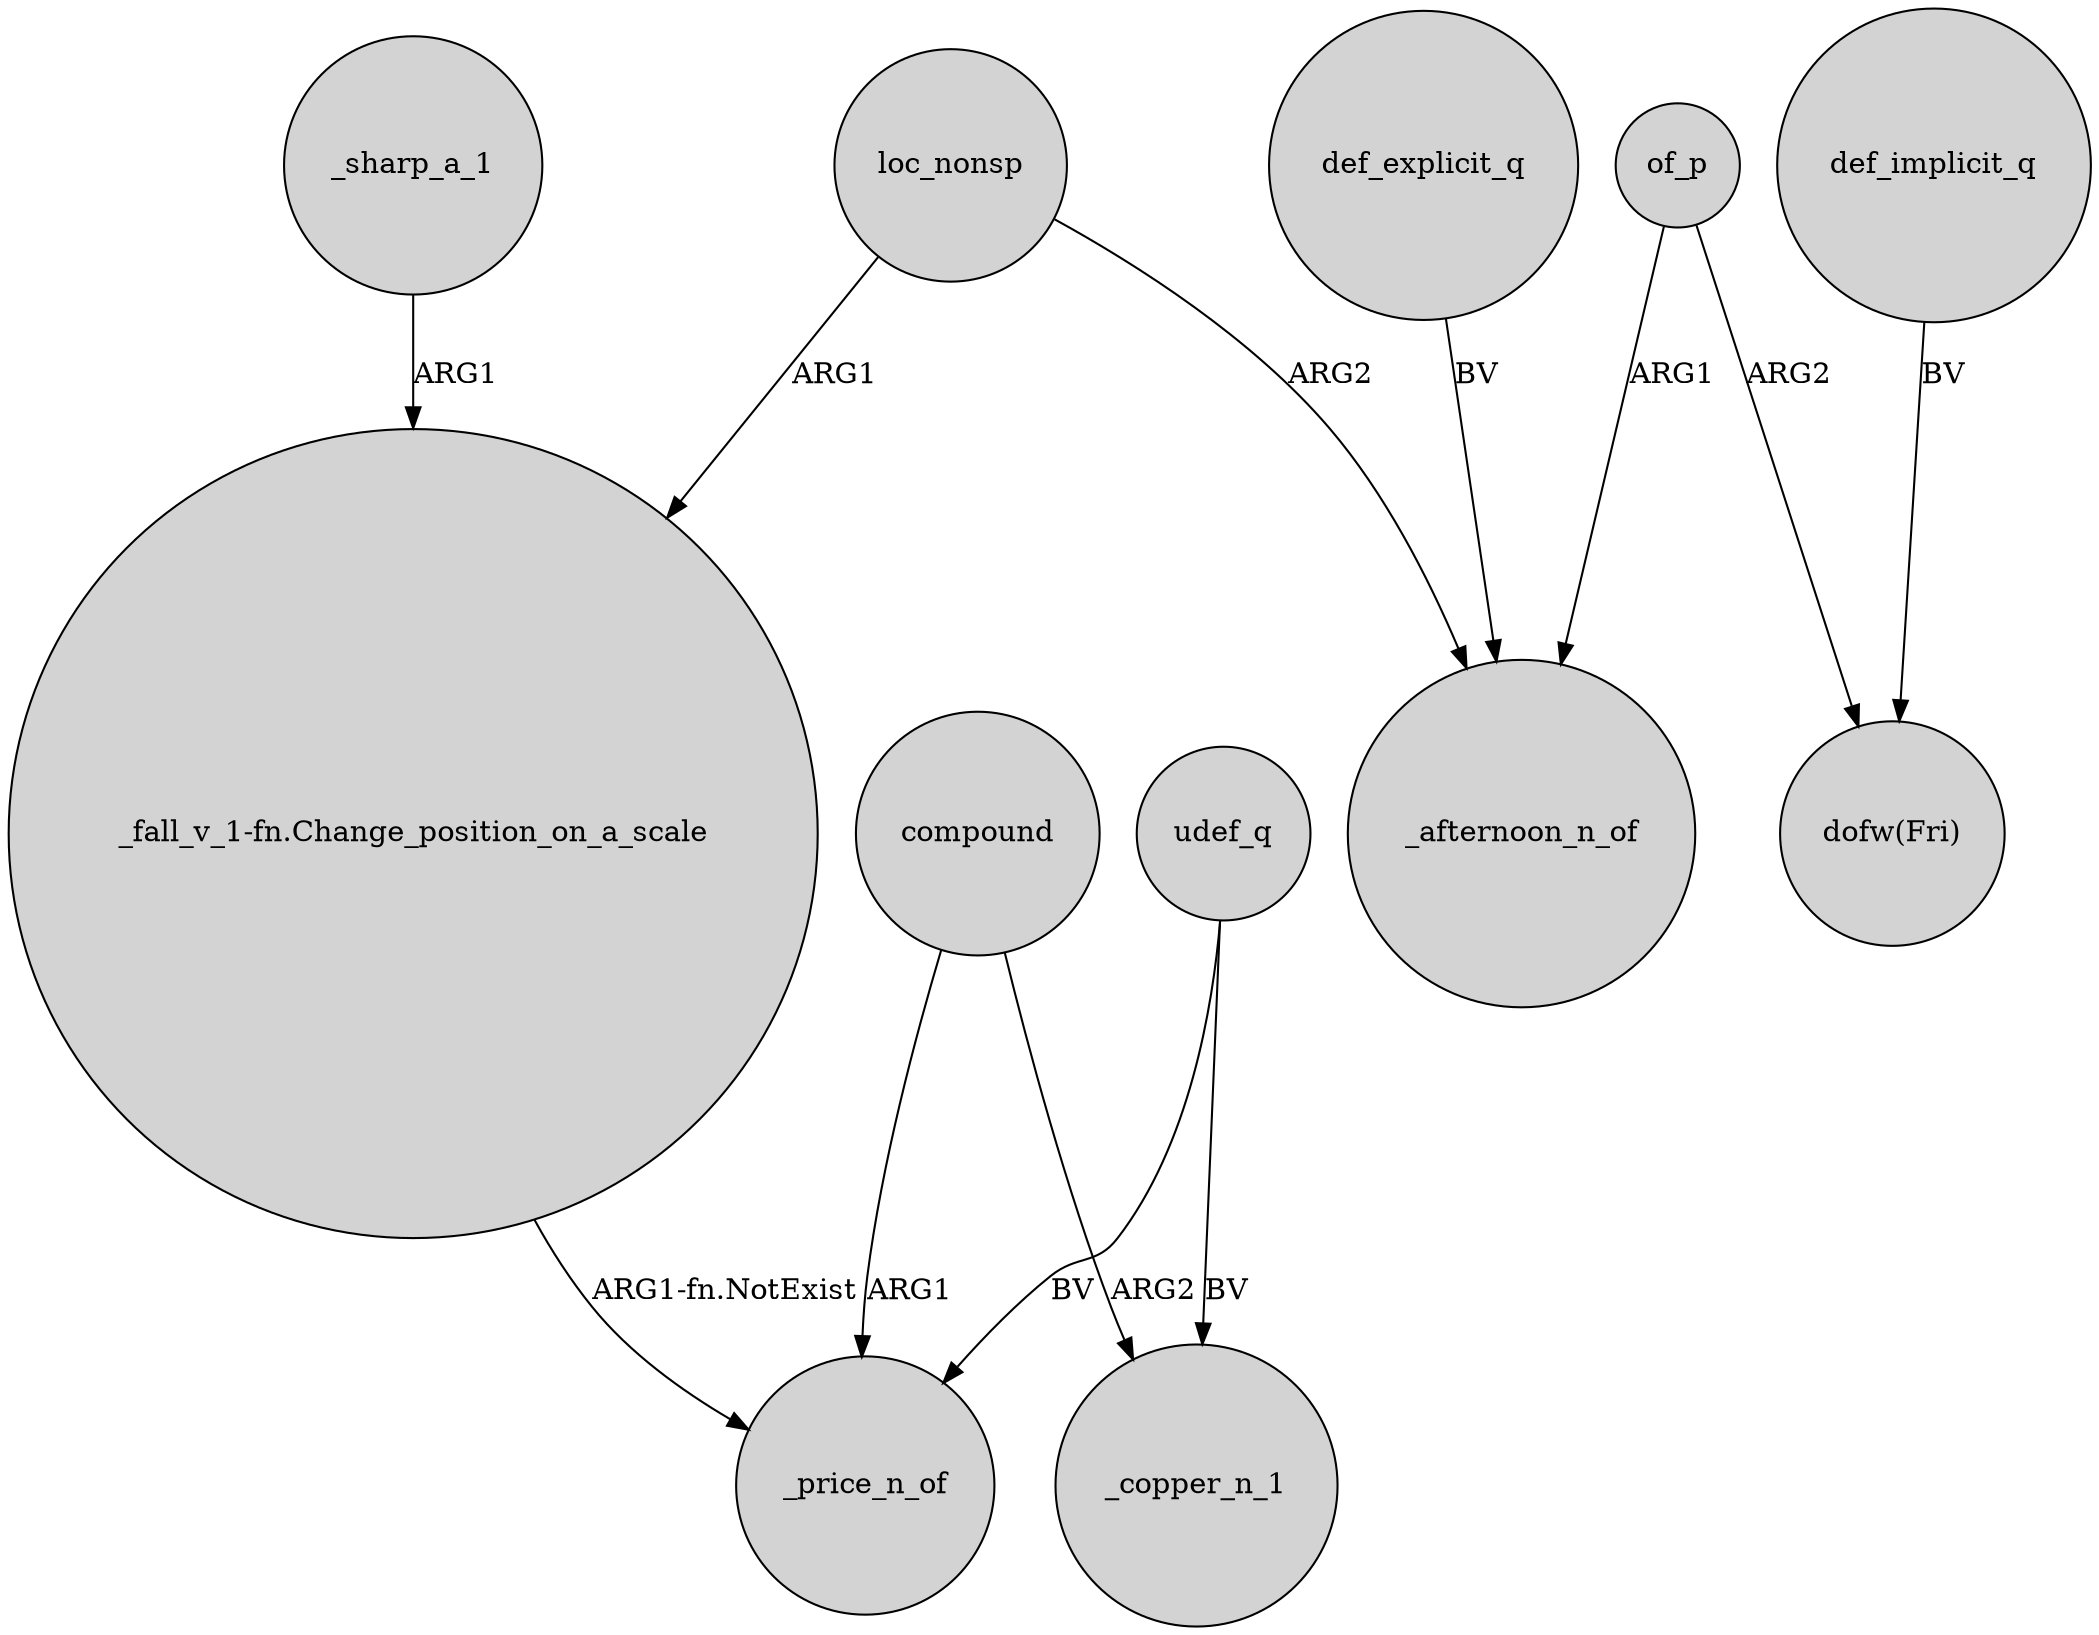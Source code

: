 digraph {
	node [shape=circle style=filled]
	udef_q -> _copper_n_1 [label=BV]
	of_p -> _afternoon_n_of [label=ARG1]
	_sharp_a_1 -> "_fall_v_1-fn.Change_position_on_a_scale" [label=ARG1]
	loc_nonsp -> "_fall_v_1-fn.Change_position_on_a_scale" [label=ARG1]
	udef_q -> _price_n_of [label=BV]
	compound -> _copper_n_1 [label=ARG2]
	"_fall_v_1-fn.Change_position_on_a_scale" -> _price_n_of [label="ARG1-fn.NotExist"]
	compound -> _price_n_of [label=ARG1]
	def_implicit_q -> "dofw(Fri)" [label=BV]
	def_explicit_q -> _afternoon_n_of [label=BV]
	of_p -> "dofw(Fri)" [label=ARG2]
	loc_nonsp -> _afternoon_n_of [label=ARG2]
}
